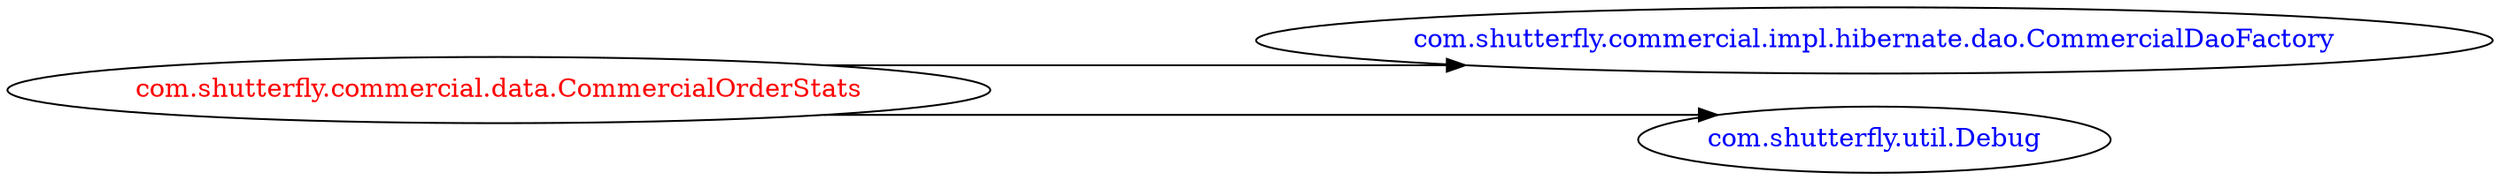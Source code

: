 digraph dependencyGraph {
 concentrate=true;
 ranksep="2.0";
 rankdir="LR"; 
 splines="ortho";
"com.shutterfly.commercial.data.CommercialOrderStats" [fontcolor="red"];
"com.shutterfly.commercial.impl.hibernate.dao.CommercialDaoFactory" [ fontcolor="blue" ];
"com.shutterfly.commercial.data.CommercialOrderStats"->"com.shutterfly.commercial.impl.hibernate.dao.CommercialDaoFactory";
"com.shutterfly.util.Debug" [ fontcolor="blue" ];
"com.shutterfly.commercial.data.CommercialOrderStats"->"com.shutterfly.util.Debug";
}